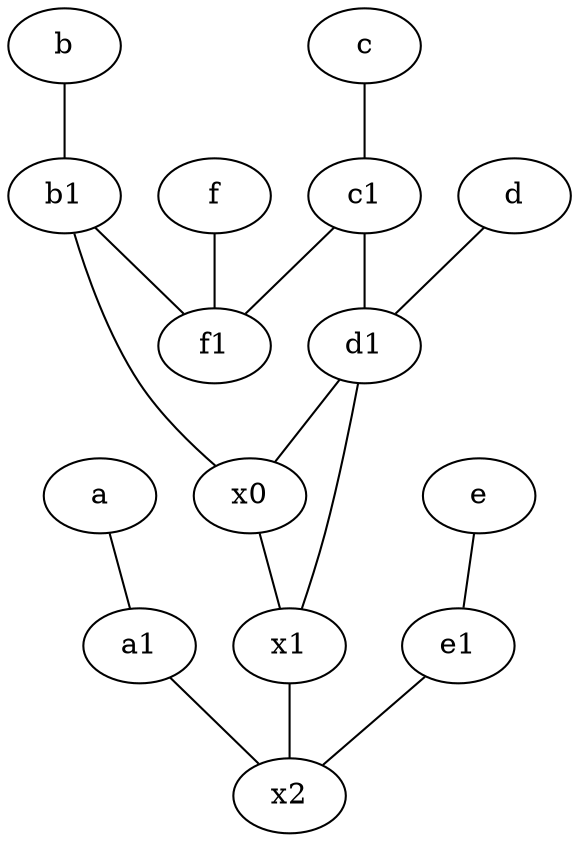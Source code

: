 graph {
	node [labelfontsize=50]
	f [labelfontsize=50 pos="3,9!"]
	x0 [labelfontsize=50]
	b [labelfontsize=50 pos="10,4!"]
	a1 [labelfontsize=50 pos="8,3!"]
	c [labelfontsize=50 pos="4.5,2!"]
	f1 [labelfontsize=50 pos="3,8!"]
	a [labelfontsize=50 pos="8,2!"]
	x1 [labelfontsize=50]
	e1 [labelfontsize=50 pos="7,7!"]
	d [labelfontsize=50 pos="2,5!"]
	e [labelfontsize=50 pos="7,9!"]
	b1 [labelfontsize=50 pos="9,4!"]
	x2 [labelfontsize=50]
	c1 [labelfontsize=50 pos="4.5,3!"]
	d1 [labelfontsize=50 pos="3,5!"]
	x0 -- x1
	a1 -- x2
	b1 -- f1
	e -- e1
	a -- a1
	f -- f1
	c -- c1
	c1 -- d1
	d1 -- x1
	e1 -- x2
	d -- d1
	b1 -- x0
	x1 -- x2
	d1 -- x0
	c1 -- f1
	b -- b1
}
